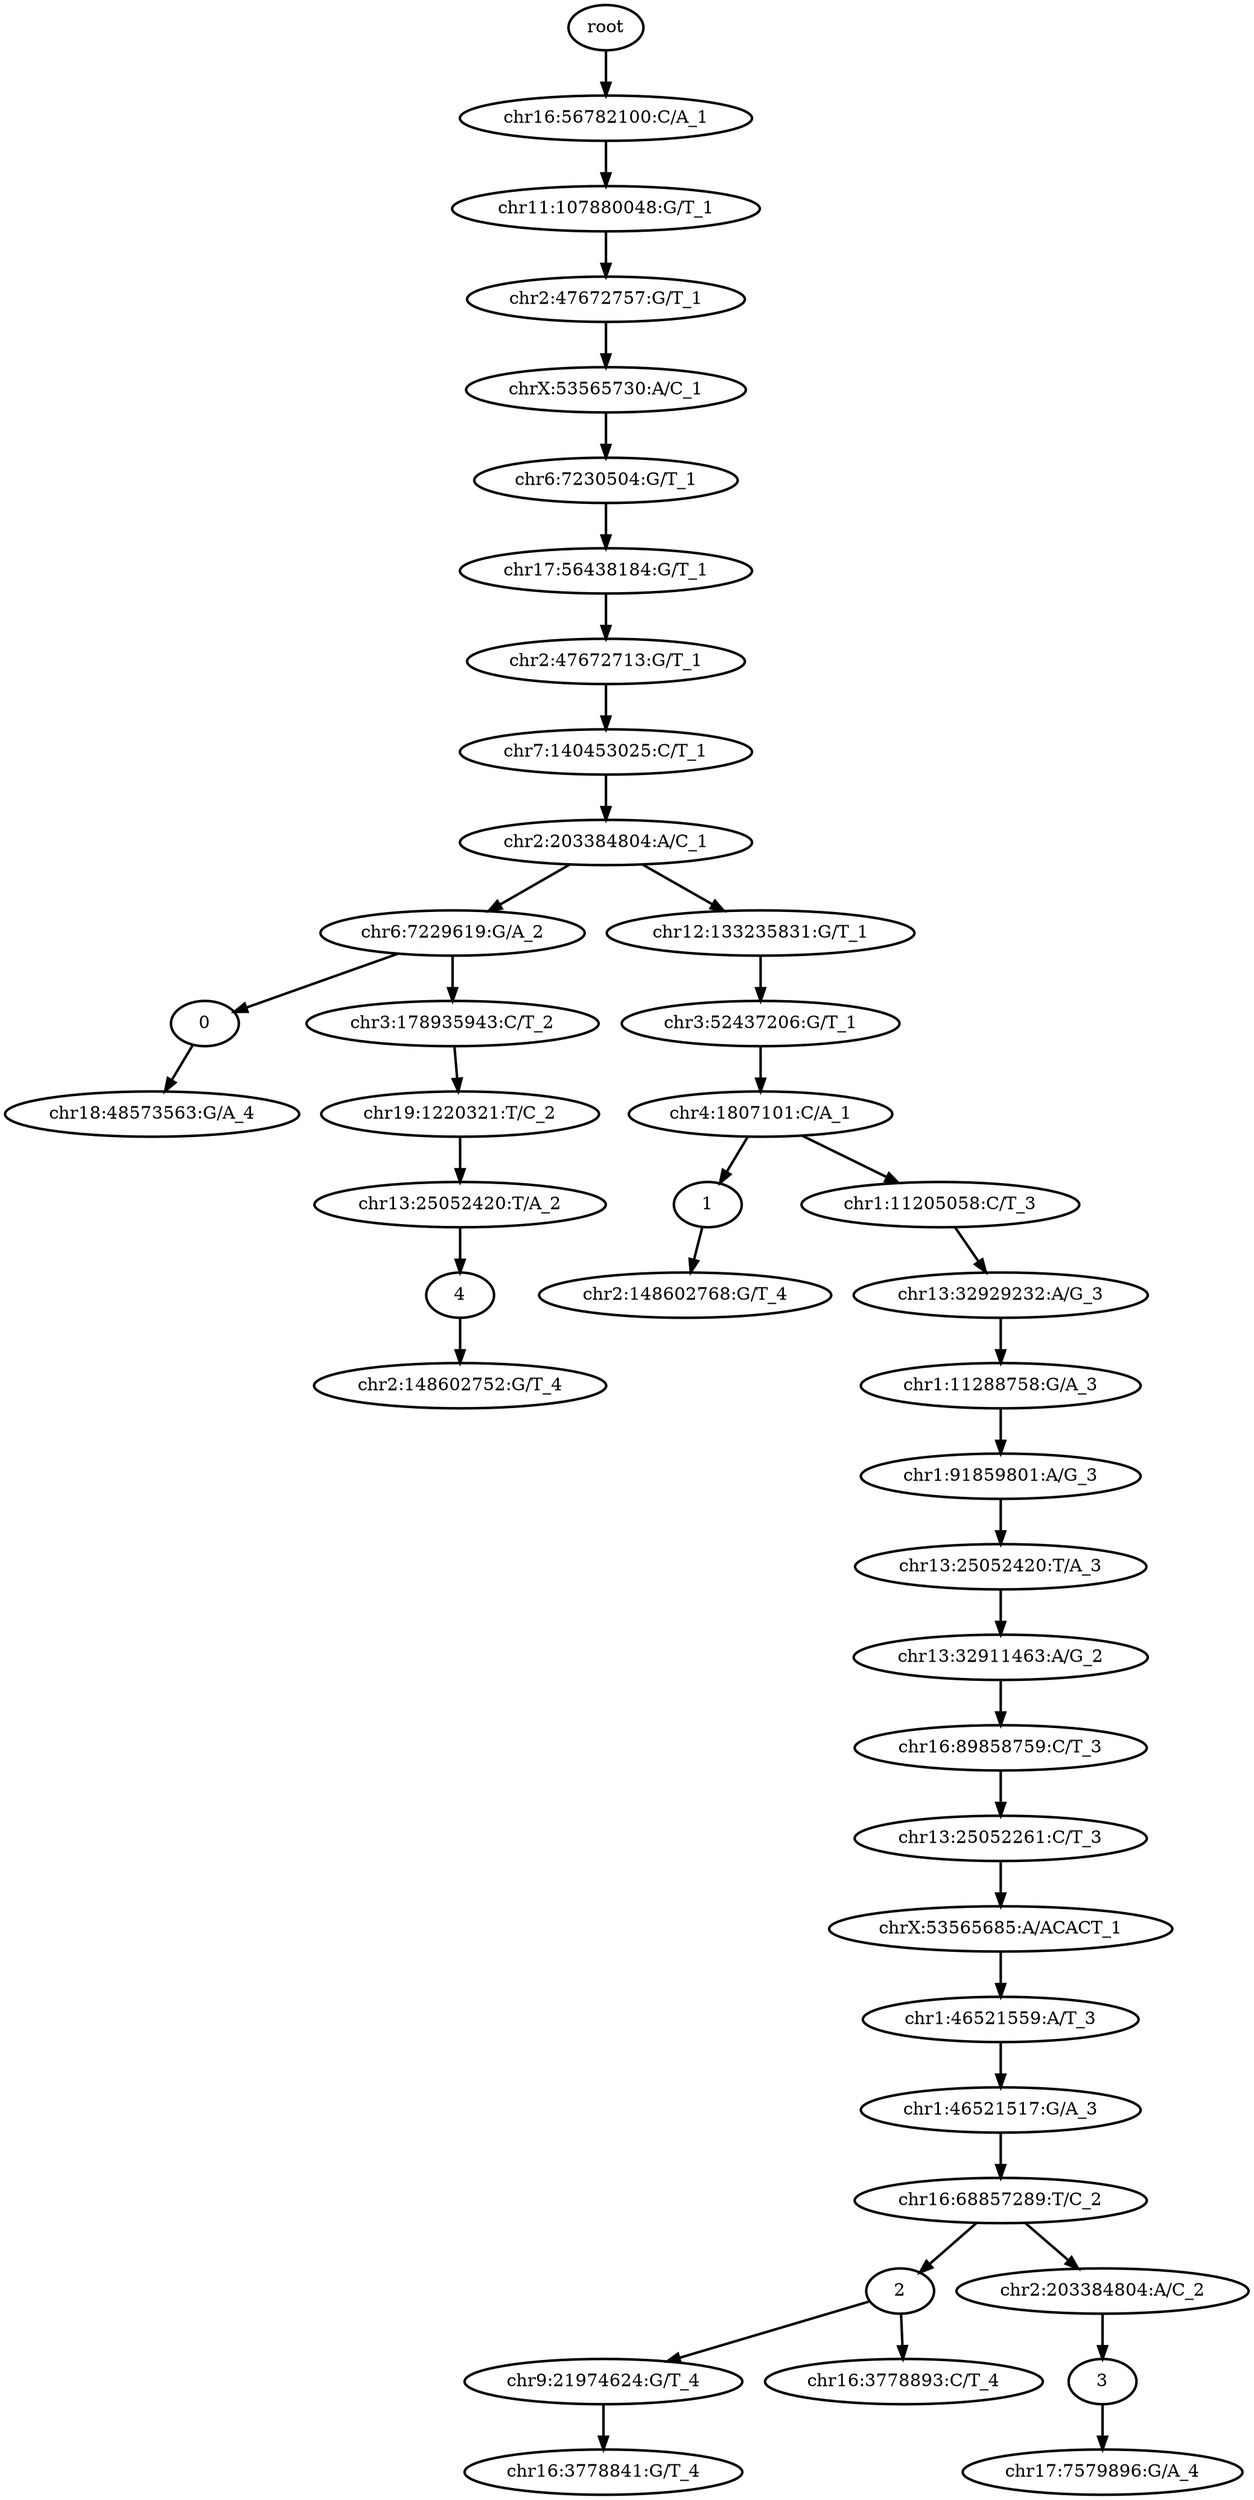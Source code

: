 digraph N {
	overlap="false"
	rankdir="TB"
	0 [label="root", style="bold"];
	1 [label="chr6:7229619:G/A_2", style="bold"];
	2 [label="0", style="bold"];
	3 [label="1", style="bold"];
	4 [label="chr1:11205058:C/T_3", style="bold"];
	5 [label="chr13:32929232:A/G_3", style="bold"];
	6 [label="chr1:11288758:G/A_3", style="bold"];
	7 [label="chr1:91859801:A/G_3", style="bold"];
	8 [label="chr13:25052420:T/A_3", style="bold"];
	9 [label="chr13:32911463:A/G_2", style="bold"];
	10 [label="chr16:89858759:C/T_3", style="bold"];
	11 [label="chr13:25052261:C/T_3", style="bold"];
	12 [label="chrX:53565685:A/ACACT_1", style="bold"];
	13 [label="chr1:46521559:A/T_3", style="bold"];
	14 [label="chr1:46521517:G/A_3", style="bold"];
	15 [label="chr16:68857289:T/C_2", style="bold"];
	16 [label="2", style="bold"];
	17 [label="chr2:203384804:A/C_2", style="bold"];
	18 [label="3", style="bold"];
	19 [label="chr3:178935943:C/T_2", style="bold"];
	20 [label="chr19:1220321:T/C_2", style="bold"];
	21 [label="chr13:25052420:T/A_2", style="bold"];
	22 [label="4", style="bold"];
	23 [label="chr18:48573563:G/A_4", style="bold"];
	24 [label="chr2:148602768:G/T_4", style="bold"];
	25 [label="chr9:21974624:G/T_4", style="bold"];
	26 [label="chr16:3778893:C/T_4", style="bold"];
	27 [label="chr16:3778841:G/T_4", style="bold"];
	28 [label="chr17:7579896:G/A_4", style="bold"];
	29 [label="chr2:148602752:G/T_4", style="bold"];
	30 [label="chr16:56782100:C/A_1", style="bold"];
	31 [label="chr11:107880048:G/T_1", style="bold"];
	32 [label="chr2:47672757:G/T_1", style="bold"];
	33 [label="chrX:53565730:A/C_1", style="bold"];
	34 [label="chr6:7230504:G/T_1", style="bold"];
	35 [label="chr17:56438184:G/T_1", style="bold"];
	36 [label="chr2:47672713:G/T_1", style="bold"];
	37 [label="chr7:140453025:C/T_1", style="bold"];
	38 [label="chr2:203384804:A/C_1", style="bold"];
	39 [label="chr12:133235831:G/T_1", style="bold"];
	40 [label="chr3:52437206:G/T_1", style="bold"];
	41 [label="chr4:1807101:C/A_1", style="bold"];
	0 -> 30 [style="bold"];
	1 -> 2 [style="bold"];
	1 -> 19 [style="bold"];
	2 -> 23 [style="bold"];
	3 -> 24 [style="bold"];
	4 -> 5 [style="bold"];
	5 -> 6 [style="bold"];
	6 -> 7 [style="bold"];
	7 -> 8 [style="bold"];
	8 -> 9 [style="bold"];
	9 -> 10 [style="bold"];
	10 -> 11 [style="bold"];
	11 -> 12 [style="bold"];
	12 -> 13 [style="bold"];
	13 -> 14 [style="bold"];
	14 -> 15 [style="bold"];
	15 -> 16 [style="bold"];
	15 -> 17 [style="bold"];
	16 -> 25 [style="bold"];
	16 -> 26 [style="bold"];
	17 -> 18 [style="bold"];
	18 -> 28 [style="bold"];
	19 -> 20 [style="bold"];
	20 -> 21 [style="bold"];
	21 -> 22 [style="bold"];
	22 -> 29 [style="bold"];
	25 -> 27 [style="bold"];
	30 -> 31 [style="bold"];
	31 -> 32 [style="bold"];
	32 -> 33 [style="bold"];
	33 -> 34 [style="bold"];
	34 -> 35 [style="bold"];
	35 -> 36 [style="bold"];
	36 -> 37 [style="bold"];
	37 -> 38 [style="bold"];
	38 -> 1 [style="bold"];
	38 -> 39 [style="bold"];
	39 -> 40 [style="bold"];
	40 -> 41 [style="bold"];
	41 -> 4 [style="bold"];
	41 -> 3 [style="bold"];
}